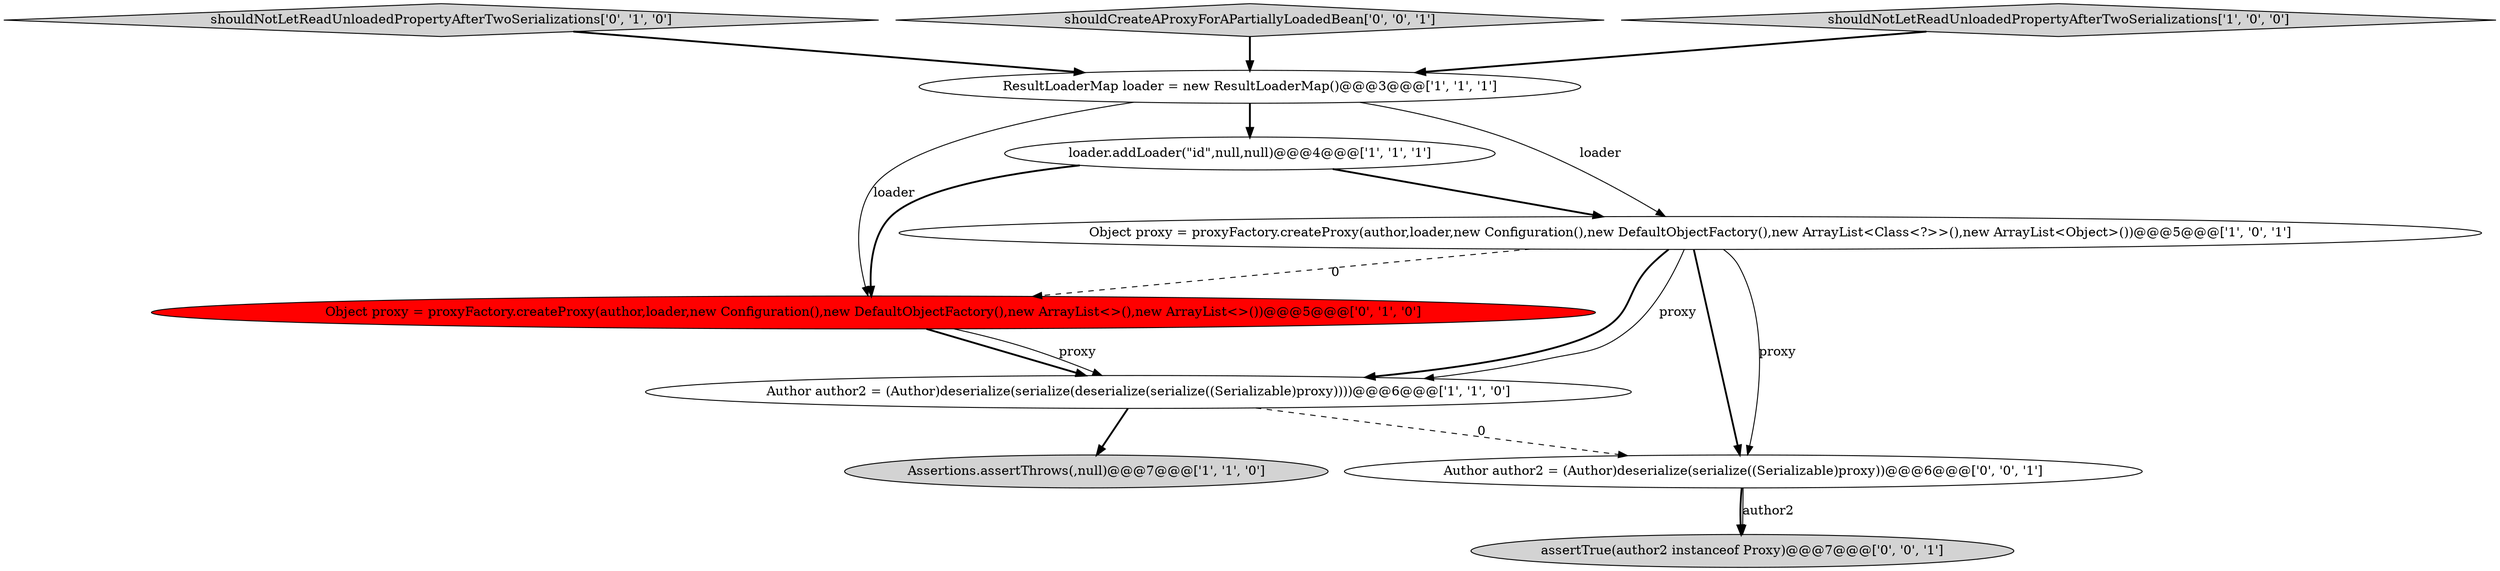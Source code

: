 digraph {
3 [style = filled, label = "Assertions.assertThrows(,null)@@@7@@@['1', '1', '0']", fillcolor = lightgray, shape = ellipse image = "AAA0AAABBB1BBB"];
6 [style = filled, label = "shouldNotLetReadUnloadedPropertyAfterTwoSerializations['0', '1', '0']", fillcolor = lightgray, shape = diamond image = "AAA0AAABBB2BBB"];
2 [style = filled, label = "loader.addLoader(\"id\",null,null)@@@4@@@['1', '1', '1']", fillcolor = white, shape = ellipse image = "AAA0AAABBB1BBB"];
7 [style = filled, label = "Object proxy = proxyFactory.createProxy(author,loader,new Configuration(),new DefaultObjectFactory(),new ArrayList<>(),new ArrayList<>())@@@5@@@['0', '1', '0']", fillcolor = red, shape = ellipse image = "AAA1AAABBB2BBB"];
9 [style = filled, label = "shouldCreateAProxyForAPartiallyLoadedBean['0', '0', '1']", fillcolor = lightgray, shape = diamond image = "AAA0AAABBB3BBB"];
0 [style = filled, label = "ResultLoaderMap loader = new ResultLoaderMap()@@@3@@@['1', '1', '1']", fillcolor = white, shape = ellipse image = "AAA0AAABBB1BBB"];
5 [style = filled, label = "Author author2 = (Author)deserialize(serialize(deserialize(serialize((Serializable)proxy))))@@@6@@@['1', '1', '0']", fillcolor = white, shape = ellipse image = "AAA0AAABBB1BBB"];
10 [style = filled, label = "assertTrue(author2 instanceof Proxy)@@@7@@@['0', '0', '1']", fillcolor = lightgray, shape = ellipse image = "AAA0AAABBB3BBB"];
4 [style = filled, label = "Object proxy = proxyFactory.createProxy(author,loader,new Configuration(),new DefaultObjectFactory(),new ArrayList<Class<?>>(),new ArrayList<Object>())@@@5@@@['1', '0', '1']", fillcolor = white, shape = ellipse image = "AAA0AAABBB1BBB"];
1 [style = filled, label = "shouldNotLetReadUnloadedPropertyAfterTwoSerializations['1', '0', '0']", fillcolor = lightgray, shape = diamond image = "AAA0AAABBB1BBB"];
8 [style = filled, label = "Author author2 = (Author)deserialize(serialize((Serializable)proxy))@@@6@@@['0', '0', '1']", fillcolor = white, shape = ellipse image = "AAA0AAABBB3BBB"];
4->8 [style = solid, label="proxy"];
5->3 [style = bold, label=""];
5->8 [style = dashed, label="0"];
4->8 [style = bold, label=""];
8->10 [style = bold, label=""];
7->5 [style = bold, label=""];
6->0 [style = bold, label=""];
1->0 [style = bold, label=""];
2->7 [style = bold, label=""];
9->0 [style = bold, label=""];
8->10 [style = solid, label="author2"];
2->4 [style = bold, label=""];
4->5 [style = bold, label=""];
4->7 [style = dashed, label="0"];
0->4 [style = solid, label="loader"];
7->5 [style = solid, label="proxy"];
4->5 [style = solid, label="proxy"];
0->2 [style = bold, label=""];
0->7 [style = solid, label="loader"];
}
